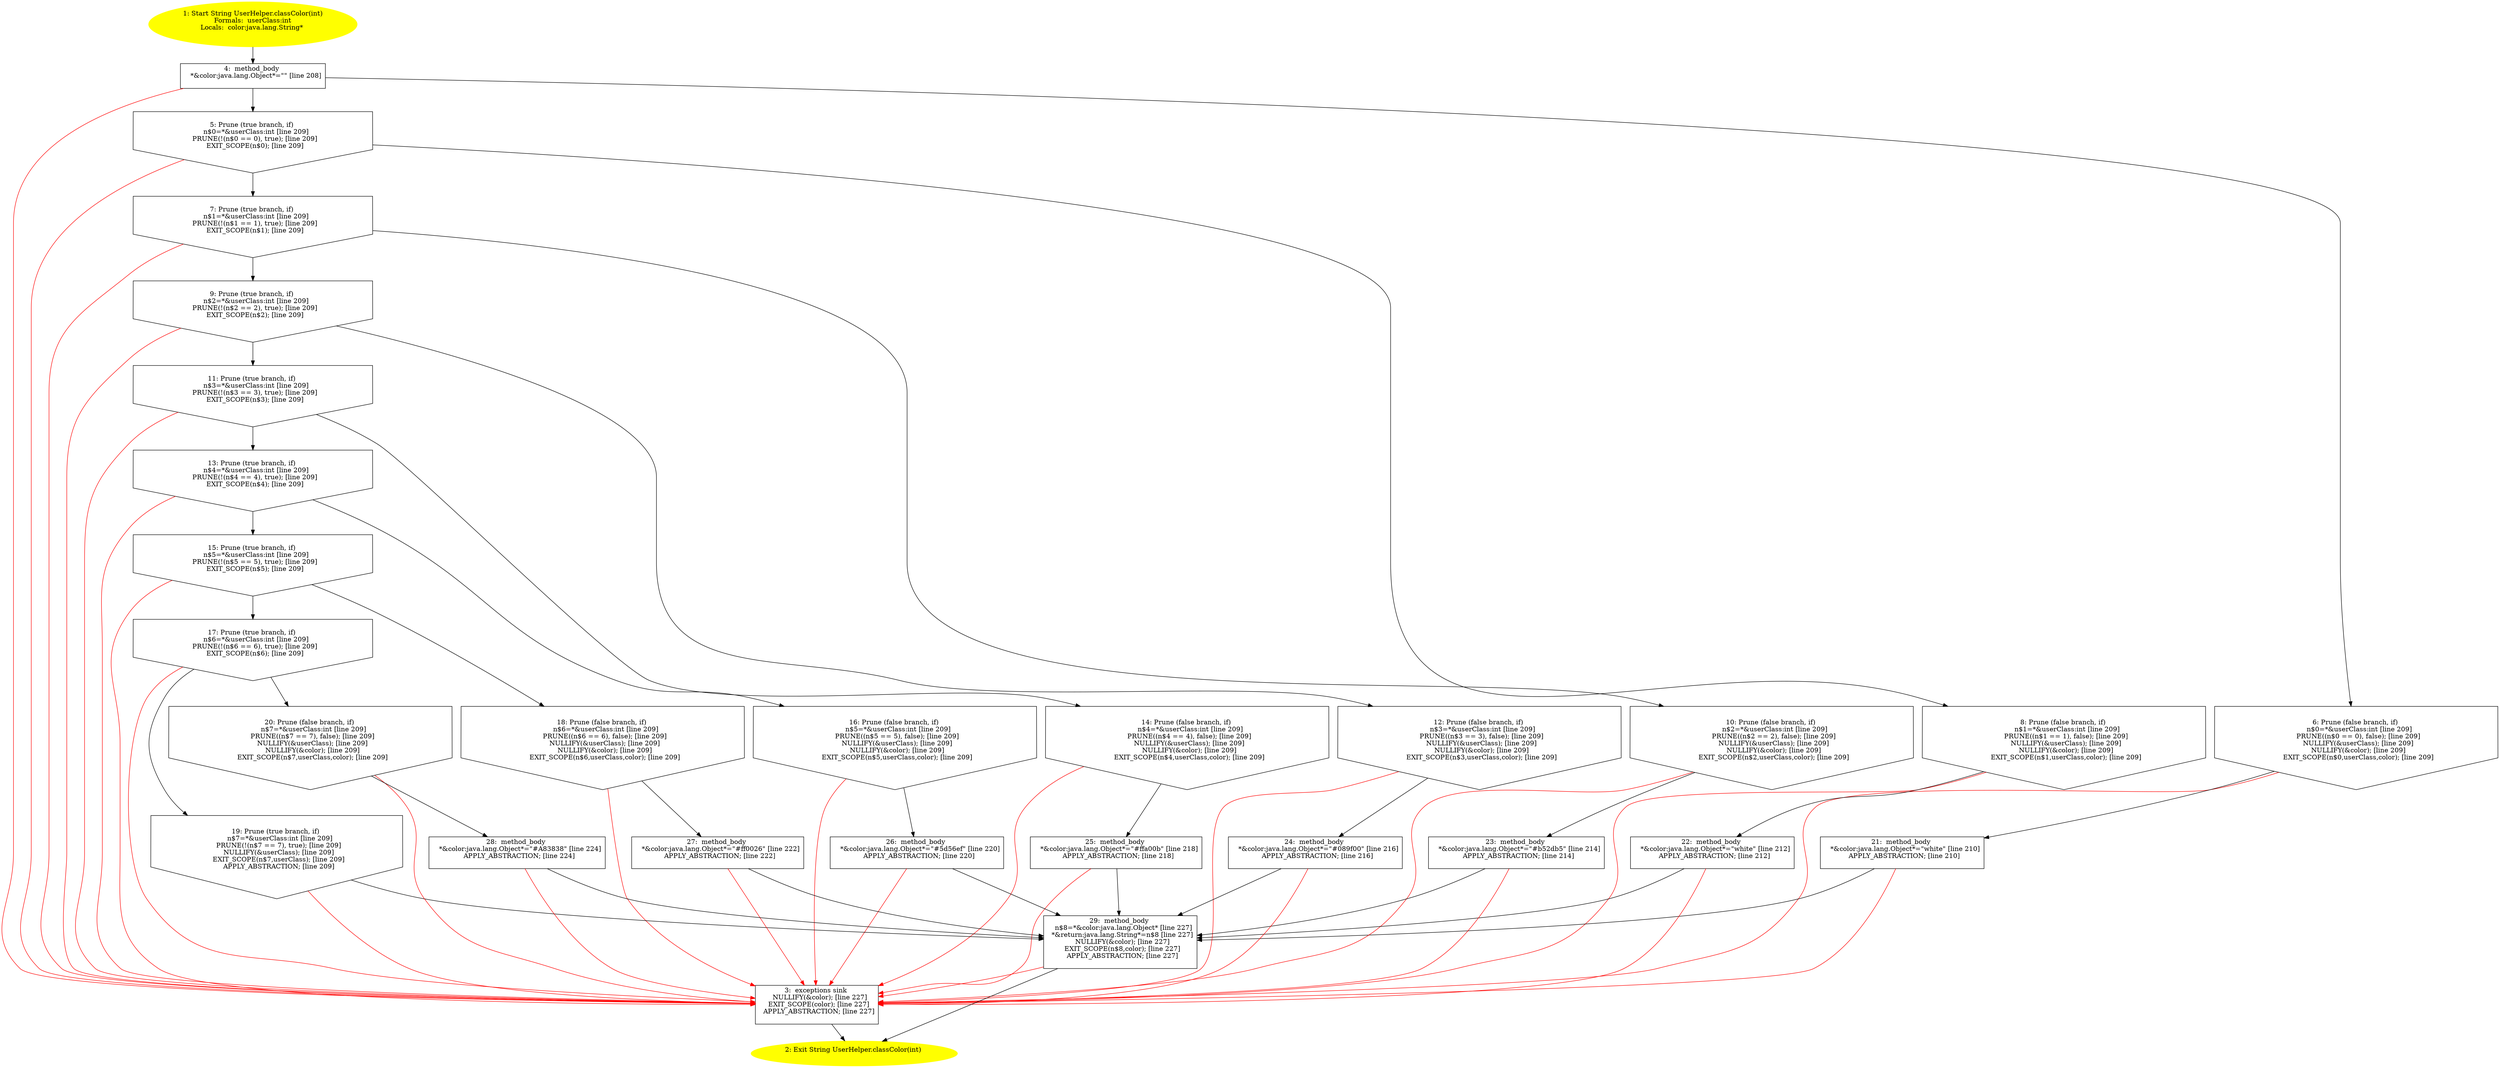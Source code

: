 /* @generated */
digraph cfg {
"com.stn.helpers.UserHelper.classColor(int):java.lang.String.a285087611764bdb571713fc1d5e6326_1" [label="1: Start String UserHelper.classColor(int)\nFormals:  userClass:int\nLocals:  color:java.lang.String* \n  " color=yellow style=filled]
	

	 "com.stn.helpers.UserHelper.classColor(int):java.lang.String.a285087611764bdb571713fc1d5e6326_1" -> "com.stn.helpers.UserHelper.classColor(int):java.lang.String.a285087611764bdb571713fc1d5e6326_4" ;
"com.stn.helpers.UserHelper.classColor(int):java.lang.String.a285087611764bdb571713fc1d5e6326_2" [label="2: Exit String UserHelper.classColor(int) \n  " color=yellow style=filled]
	

"com.stn.helpers.UserHelper.classColor(int):java.lang.String.a285087611764bdb571713fc1d5e6326_3" [label="3:  exceptions sink \n   NULLIFY(&color); [line 227]\n  EXIT_SCOPE(color); [line 227]\n  APPLY_ABSTRACTION; [line 227]\n " shape="box"]
	

	 "com.stn.helpers.UserHelper.classColor(int):java.lang.String.a285087611764bdb571713fc1d5e6326_3" -> "com.stn.helpers.UserHelper.classColor(int):java.lang.String.a285087611764bdb571713fc1d5e6326_2" ;
"com.stn.helpers.UserHelper.classColor(int):java.lang.String.a285087611764bdb571713fc1d5e6326_4" [label="4:  method_body \n   *&color:java.lang.Object*=\"\" [line 208]\n " shape="box"]
	

	 "com.stn.helpers.UserHelper.classColor(int):java.lang.String.a285087611764bdb571713fc1d5e6326_4" -> "com.stn.helpers.UserHelper.classColor(int):java.lang.String.a285087611764bdb571713fc1d5e6326_5" ;
	 "com.stn.helpers.UserHelper.classColor(int):java.lang.String.a285087611764bdb571713fc1d5e6326_4" -> "com.stn.helpers.UserHelper.classColor(int):java.lang.String.a285087611764bdb571713fc1d5e6326_6" ;
	 "com.stn.helpers.UserHelper.classColor(int):java.lang.String.a285087611764bdb571713fc1d5e6326_4" -> "com.stn.helpers.UserHelper.classColor(int):java.lang.String.a285087611764bdb571713fc1d5e6326_3" [color="red" ];
"com.stn.helpers.UserHelper.classColor(int):java.lang.String.a285087611764bdb571713fc1d5e6326_5" [label="5: Prune (true branch, if) \n   n$0=*&userClass:int [line 209]\n  PRUNE(!(n$0 == 0), true); [line 209]\n  EXIT_SCOPE(n$0); [line 209]\n " shape="invhouse"]
	

	 "com.stn.helpers.UserHelper.classColor(int):java.lang.String.a285087611764bdb571713fc1d5e6326_5" -> "com.stn.helpers.UserHelper.classColor(int):java.lang.String.a285087611764bdb571713fc1d5e6326_7" ;
	 "com.stn.helpers.UserHelper.classColor(int):java.lang.String.a285087611764bdb571713fc1d5e6326_5" -> "com.stn.helpers.UserHelper.classColor(int):java.lang.String.a285087611764bdb571713fc1d5e6326_8" ;
	 "com.stn.helpers.UserHelper.classColor(int):java.lang.String.a285087611764bdb571713fc1d5e6326_5" -> "com.stn.helpers.UserHelper.classColor(int):java.lang.String.a285087611764bdb571713fc1d5e6326_3" [color="red" ];
"com.stn.helpers.UserHelper.classColor(int):java.lang.String.a285087611764bdb571713fc1d5e6326_6" [label="6: Prune (false branch, if) \n   n$0=*&userClass:int [line 209]\n  PRUNE((n$0 == 0), false); [line 209]\n  NULLIFY(&userClass); [line 209]\n  NULLIFY(&color); [line 209]\n  EXIT_SCOPE(n$0,userClass,color); [line 209]\n " shape="invhouse"]
	

	 "com.stn.helpers.UserHelper.classColor(int):java.lang.String.a285087611764bdb571713fc1d5e6326_6" -> "com.stn.helpers.UserHelper.classColor(int):java.lang.String.a285087611764bdb571713fc1d5e6326_21" ;
	 "com.stn.helpers.UserHelper.classColor(int):java.lang.String.a285087611764bdb571713fc1d5e6326_6" -> "com.stn.helpers.UserHelper.classColor(int):java.lang.String.a285087611764bdb571713fc1d5e6326_3" [color="red" ];
"com.stn.helpers.UserHelper.classColor(int):java.lang.String.a285087611764bdb571713fc1d5e6326_7" [label="7: Prune (true branch, if) \n   n$1=*&userClass:int [line 209]\n  PRUNE(!(n$1 == 1), true); [line 209]\n  EXIT_SCOPE(n$1); [line 209]\n " shape="invhouse"]
	

	 "com.stn.helpers.UserHelper.classColor(int):java.lang.String.a285087611764bdb571713fc1d5e6326_7" -> "com.stn.helpers.UserHelper.classColor(int):java.lang.String.a285087611764bdb571713fc1d5e6326_9" ;
	 "com.stn.helpers.UserHelper.classColor(int):java.lang.String.a285087611764bdb571713fc1d5e6326_7" -> "com.stn.helpers.UserHelper.classColor(int):java.lang.String.a285087611764bdb571713fc1d5e6326_10" ;
	 "com.stn.helpers.UserHelper.classColor(int):java.lang.String.a285087611764bdb571713fc1d5e6326_7" -> "com.stn.helpers.UserHelper.classColor(int):java.lang.String.a285087611764bdb571713fc1d5e6326_3" [color="red" ];
"com.stn.helpers.UserHelper.classColor(int):java.lang.String.a285087611764bdb571713fc1d5e6326_8" [label="8: Prune (false branch, if) \n   n$1=*&userClass:int [line 209]\n  PRUNE((n$1 == 1), false); [line 209]\n  NULLIFY(&userClass); [line 209]\n  NULLIFY(&color); [line 209]\n  EXIT_SCOPE(n$1,userClass,color); [line 209]\n " shape="invhouse"]
	

	 "com.stn.helpers.UserHelper.classColor(int):java.lang.String.a285087611764bdb571713fc1d5e6326_8" -> "com.stn.helpers.UserHelper.classColor(int):java.lang.String.a285087611764bdb571713fc1d5e6326_22" ;
	 "com.stn.helpers.UserHelper.classColor(int):java.lang.String.a285087611764bdb571713fc1d5e6326_8" -> "com.stn.helpers.UserHelper.classColor(int):java.lang.String.a285087611764bdb571713fc1d5e6326_3" [color="red" ];
"com.stn.helpers.UserHelper.classColor(int):java.lang.String.a285087611764bdb571713fc1d5e6326_9" [label="9: Prune (true branch, if) \n   n$2=*&userClass:int [line 209]\n  PRUNE(!(n$2 == 2), true); [line 209]\n  EXIT_SCOPE(n$2); [line 209]\n " shape="invhouse"]
	

	 "com.stn.helpers.UserHelper.classColor(int):java.lang.String.a285087611764bdb571713fc1d5e6326_9" -> "com.stn.helpers.UserHelper.classColor(int):java.lang.String.a285087611764bdb571713fc1d5e6326_11" ;
	 "com.stn.helpers.UserHelper.classColor(int):java.lang.String.a285087611764bdb571713fc1d5e6326_9" -> "com.stn.helpers.UserHelper.classColor(int):java.lang.String.a285087611764bdb571713fc1d5e6326_12" ;
	 "com.stn.helpers.UserHelper.classColor(int):java.lang.String.a285087611764bdb571713fc1d5e6326_9" -> "com.stn.helpers.UserHelper.classColor(int):java.lang.String.a285087611764bdb571713fc1d5e6326_3" [color="red" ];
"com.stn.helpers.UserHelper.classColor(int):java.lang.String.a285087611764bdb571713fc1d5e6326_10" [label="10: Prune (false branch, if) \n   n$2=*&userClass:int [line 209]\n  PRUNE((n$2 == 2), false); [line 209]\n  NULLIFY(&userClass); [line 209]\n  NULLIFY(&color); [line 209]\n  EXIT_SCOPE(n$2,userClass,color); [line 209]\n " shape="invhouse"]
	

	 "com.stn.helpers.UserHelper.classColor(int):java.lang.String.a285087611764bdb571713fc1d5e6326_10" -> "com.stn.helpers.UserHelper.classColor(int):java.lang.String.a285087611764bdb571713fc1d5e6326_23" ;
	 "com.stn.helpers.UserHelper.classColor(int):java.lang.String.a285087611764bdb571713fc1d5e6326_10" -> "com.stn.helpers.UserHelper.classColor(int):java.lang.String.a285087611764bdb571713fc1d5e6326_3" [color="red" ];
"com.stn.helpers.UserHelper.classColor(int):java.lang.String.a285087611764bdb571713fc1d5e6326_11" [label="11: Prune (true branch, if) \n   n$3=*&userClass:int [line 209]\n  PRUNE(!(n$3 == 3), true); [line 209]\n  EXIT_SCOPE(n$3); [line 209]\n " shape="invhouse"]
	

	 "com.stn.helpers.UserHelper.classColor(int):java.lang.String.a285087611764bdb571713fc1d5e6326_11" -> "com.stn.helpers.UserHelper.classColor(int):java.lang.String.a285087611764bdb571713fc1d5e6326_13" ;
	 "com.stn.helpers.UserHelper.classColor(int):java.lang.String.a285087611764bdb571713fc1d5e6326_11" -> "com.stn.helpers.UserHelper.classColor(int):java.lang.String.a285087611764bdb571713fc1d5e6326_14" ;
	 "com.stn.helpers.UserHelper.classColor(int):java.lang.String.a285087611764bdb571713fc1d5e6326_11" -> "com.stn.helpers.UserHelper.classColor(int):java.lang.String.a285087611764bdb571713fc1d5e6326_3" [color="red" ];
"com.stn.helpers.UserHelper.classColor(int):java.lang.String.a285087611764bdb571713fc1d5e6326_12" [label="12: Prune (false branch, if) \n   n$3=*&userClass:int [line 209]\n  PRUNE((n$3 == 3), false); [line 209]\n  NULLIFY(&userClass); [line 209]\n  NULLIFY(&color); [line 209]\n  EXIT_SCOPE(n$3,userClass,color); [line 209]\n " shape="invhouse"]
	

	 "com.stn.helpers.UserHelper.classColor(int):java.lang.String.a285087611764bdb571713fc1d5e6326_12" -> "com.stn.helpers.UserHelper.classColor(int):java.lang.String.a285087611764bdb571713fc1d5e6326_24" ;
	 "com.stn.helpers.UserHelper.classColor(int):java.lang.String.a285087611764bdb571713fc1d5e6326_12" -> "com.stn.helpers.UserHelper.classColor(int):java.lang.String.a285087611764bdb571713fc1d5e6326_3" [color="red" ];
"com.stn.helpers.UserHelper.classColor(int):java.lang.String.a285087611764bdb571713fc1d5e6326_13" [label="13: Prune (true branch, if) \n   n$4=*&userClass:int [line 209]\n  PRUNE(!(n$4 == 4), true); [line 209]\n  EXIT_SCOPE(n$4); [line 209]\n " shape="invhouse"]
	

	 "com.stn.helpers.UserHelper.classColor(int):java.lang.String.a285087611764bdb571713fc1d5e6326_13" -> "com.stn.helpers.UserHelper.classColor(int):java.lang.String.a285087611764bdb571713fc1d5e6326_15" ;
	 "com.stn.helpers.UserHelper.classColor(int):java.lang.String.a285087611764bdb571713fc1d5e6326_13" -> "com.stn.helpers.UserHelper.classColor(int):java.lang.String.a285087611764bdb571713fc1d5e6326_16" ;
	 "com.stn.helpers.UserHelper.classColor(int):java.lang.String.a285087611764bdb571713fc1d5e6326_13" -> "com.stn.helpers.UserHelper.classColor(int):java.lang.String.a285087611764bdb571713fc1d5e6326_3" [color="red" ];
"com.stn.helpers.UserHelper.classColor(int):java.lang.String.a285087611764bdb571713fc1d5e6326_14" [label="14: Prune (false branch, if) \n   n$4=*&userClass:int [line 209]\n  PRUNE((n$4 == 4), false); [line 209]\n  NULLIFY(&userClass); [line 209]\n  NULLIFY(&color); [line 209]\n  EXIT_SCOPE(n$4,userClass,color); [line 209]\n " shape="invhouse"]
	

	 "com.stn.helpers.UserHelper.classColor(int):java.lang.String.a285087611764bdb571713fc1d5e6326_14" -> "com.stn.helpers.UserHelper.classColor(int):java.lang.String.a285087611764bdb571713fc1d5e6326_25" ;
	 "com.stn.helpers.UserHelper.classColor(int):java.lang.String.a285087611764bdb571713fc1d5e6326_14" -> "com.stn.helpers.UserHelper.classColor(int):java.lang.String.a285087611764bdb571713fc1d5e6326_3" [color="red" ];
"com.stn.helpers.UserHelper.classColor(int):java.lang.String.a285087611764bdb571713fc1d5e6326_15" [label="15: Prune (true branch, if) \n   n$5=*&userClass:int [line 209]\n  PRUNE(!(n$5 == 5), true); [line 209]\n  EXIT_SCOPE(n$5); [line 209]\n " shape="invhouse"]
	

	 "com.stn.helpers.UserHelper.classColor(int):java.lang.String.a285087611764bdb571713fc1d5e6326_15" -> "com.stn.helpers.UserHelper.classColor(int):java.lang.String.a285087611764bdb571713fc1d5e6326_17" ;
	 "com.stn.helpers.UserHelper.classColor(int):java.lang.String.a285087611764bdb571713fc1d5e6326_15" -> "com.stn.helpers.UserHelper.classColor(int):java.lang.String.a285087611764bdb571713fc1d5e6326_18" ;
	 "com.stn.helpers.UserHelper.classColor(int):java.lang.String.a285087611764bdb571713fc1d5e6326_15" -> "com.stn.helpers.UserHelper.classColor(int):java.lang.String.a285087611764bdb571713fc1d5e6326_3" [color="red" ];
"com.stn.helpers.UserHelper.classColor(int):java.lang.String.a285087611764bdb571713fc1d5e6326_16" [label="16: Prune (false branch, if) \n   n$5=*&userClass:int [line 209]\n  PRUNE((n$5 == 5), false); [line 209]\n  NULLIFY(&userClass); [line 209]\n  NULLIFY(&color); [line 209]\n  EXIT_SCOPE(n$5,userClass,color); [line 209]\n " shape="invhouse"]
	

	 "com.stn.helpers.UserHelper.classColor(int):java.lang.String.a285087611764bdb571713fc1d5e6326_16" -> "com.stn.helpers.UserHelper.classColor(int):java.lang.String.a285087611764bdb571713fc1d5e6326_26" ;
	 "com.stn.helpers.UserHelper.classColor(int):java.lang.String.a285087611764bdb571713fc1d5e6326_16" -> "com.stn.helpers.UserHelper.classColor(int):java.lang.String.a285087611764bdb571713fc1d5e6326_3" [color="red" ];
"com.stn.helpers.UserHelper.classColor(int):java.lang.String.a285087611764bdb571713fc1d5e6326_17" [label="17: Prune (true branch, if) \n   n$6=*&userClass:int [line 209]\n  PRUNE(!(n$6 == 6), true); [line 209]\n  EXIT_SCOPE(n$6); [line 209]\n " shape="invhouse"]
	

	 "com.stn.helpers.UserHelper.classColor(int):java.lang.String.a285087611764bdb571713fc1d5e6326_17" -> "com.stn.helpers.UserHelper.classColor(int):java.lang.String.a285087611764bdb571713fc1d5e6326_19" ;
	 "com.stn.helpers.UserHelper.classColor(int):java.lang.String.a285087611764bdb571713fc1d5e6326_17" -> "com.stn.helpers.UserHelper.classColor(int):java.lang.String.a285087611764bdb571713fc1d5e6326_20" ;
	 "com.stn.helpers.UserHelper.classColor(int):java.lang.String.a285087611764bdb571713fc1d5e6326_17" -> "com.stn.helpers.UserHelper.classColor(int):java.lang.String.a285087611764bdb571713fc1d5e6326_3" [color="red" ];
"com.stn.helpers.UserHelper.classColor(int):java.lang.String.a285087611764bdb571713fc1d5e6326_18" [label="18: Prune (false branch, if) \n   n$6=*&userClass:int [line 209]\n  PRUNE((n$6 == 6), false); [line 209]\n  NULLIFY(&userClass); [line 209]\n  NULLIFY(&color); [line 209]\n  EXIT_SCOPE(n$6,userClass,color); [line 209]\n " shape="invhouse"]
	

	 "com.stn.helpers.UserHelper.classColor(int):java.lang.String.a285087611764bdb571713fc1d5e6326_18" -> "com.stn.helpers.UserHelper.classColor(int):java.lang.String.a285087611764bdb571713fc1d5e6326_27" ;
	 "com.stn.helpers.UserHelper.classColor(int):java.lang.String.a285087611764bdb571713fc1d5e6326_18" -> "com.stn.helpers.UserHelper.classColor(int):java.lang.String.a285087611764bdb571713fc1d5e6326_3" [color="red" ];
"com.stn.helpers.UserHelper.classColor(int):java.lang.String.a285087611764bdb571713fc1d5e6326_19" [label="19: Prune (true branch, if) \n   n$7=*&userClass:int [line 209]\n  PRUNE(!(n$7 == 7), true); [line 209]\n  NULLIFY(&userClass); [line 209]\n  EXIT_SCOPE(n$7,userClass); [line 209]\n  APPLY_ABSTRACTION; [line 209]\n " shape="invhouse"]
	

	 "com.stn.helpers.UserHelper.classColor(int):java.lang.String.a285087611764bdb571713fc1d5e6326_19" -> "com.stn.helpers.UserHelper.classColor(int):java.lang.String.a285087611764bdb571713fc1d5e6326_29" ;
	 "com.stn.helpers.UserHelper.classColor(int):java.lang.String.a285087611764bdb571713fc1d5e6326_19" -> "com.stn.helpers.UserHelper.classColor(int):java.lang.String.a285087611764bdb571713fc1d5e6326_3" [color="red" ];
"com.stn.helpers.UserHelper.classColor(int):java.lang.String.a285087611764bdb571713fc1d5e6326_20" [label="20: Prune (false branch, if) \n   n$7=*&userClass:int [line 209]\n  PRUNE((n$7 == 7), false); [line 209]\n  NULLIFY(&userClass); [line 209]\n  NULLIFY(&color); [line 209]\n  EXIT_SCOPE(n$7,userClass,color); [line 209]\n " shape="invhouse"]
	

	 "com.stn.helpers.UserHelper.classColor(int):java.lang.String.a285087611764bdb571713fc1d5e6326_20" -> "com.stn.helpers.UserHelper.classColor(int):java.lang.String.a285087611764bdb571713fc1d5e6326_28" ;
	 "com.stn.helpers.UserHelper.classColor(int):java.lang.String.a285087611764bdb571713fc1d5e6326_20" -> "com.stn.helpers.UserHelper.classColor(int):java.lang.String.a285087611764bdb571713fc1d5e6326_3" [color="red" ];
"com.stn.helpers.UserHelper.classColor(int):java.lang.String.a285087611764bdb571713fc1d5e6326_21" [label="21:  method_body \n   *&color:java.lang.Object*=\"white\" [line 210]\n  APPLY_ABSTRACTION; [line 210]\n " shape="box"]
	

	 "com.stn.helpers.UserHelper.classColor(int):java.lang.String.a285087611764bdb571713fc1d5e6326_21" -> "com.stn.helpers.UserHelper.classColor(int):java.lang.String.a285087611764bdb571713fc1d5e6326_29" ;
	 "com.stn.helpers.UserHelper.classColor(int):java.lang.String.a285087611764bdb571713fc1d5e6326_21" -> "com.stn.helpers.UserHelper.classColor(int):java.lang.String.a285087611764bdb571713fc1d5e6326_3" [color="red" ];
"com.stn.helpers.UserHelper.classColor(int):java.lang.String.a285087611764bdb571713fc1d5e6326_22" [label="22:  method_body \n   *&color:java.lang.Object*=\"white\" [line 212]\n  APPLY_ABSTRACTION; [line 212]\n " shape="box"]
	

	 "com.stn.helpers.UserHelper.classColor(int):java.lang.String.a285087611764bdb571713fc1d5e6326_22" -> "com.stn.helpers.UserHelper.classColor(int):java.lang.String.a285087611764bdb571713fc1d5e6326_29" ;
	 "com.stn.helpers.UserHelper.classColor(int):java.lang.String.a285087611764bdb571713fc1d5e6326_22" -> "com.stn.helpers.UserHelper.classColor(int):java.lang.String.a285087611764bdb571713fc1d5e6326_3" [color="red" ];
"com.stn.helpers.UserHelper.classColor(int):java.lang.String.a285087611764bdb571713fc1d5e6326_23" [label="23:  method_body \n   *&color:java.lang.Object*=\"#b52db5\" [line 214]\n  APPLY_ABSTRACTION; [line 214]\n " shape="box"]
	

	 "com.stn.helpers.UserHelper.classColor(int):java.lang.String.a285087611764bdb571713fc1d5e6326_23" -> "com.stn.helpers.UserHelper.classColor(int):java.lang.String.a285087611764bdb571713fc1d5e6326_29" ;
	 "com.stn.helpers.UserHelper.classColor(int):java.lang.String.a285087611764bdb571713fc1d5e6326_23" -> "com.stn.helpers.UserHelper.classColor(int):java.lang.String.a285087611764bdb571713fc1d5e6326_3" [color="red" ];
"com.stn.helpers.UserHelper.classColor(int):java.lang.String.a285087611764bdb571713fc1d5e6326_24" [label="24:  method_body \n   *&color:java.lang.Object*=\"#089f00\" [line 216]\n  APPLY_ABSTRACTION; [line 216]\n " shape="box"]
	

	 "com.stn.helpers.UserHelper.classColor(int):java.lang.String.a285087611764bdb571713fc1d5e6326_24" -> "com.stn.helpers.UserHelper.classColor(int):java.lang.String.a285087611764bdb571713fc1d5e6326_29" ;
	 "com.stn.helpers.UserHelper.classColor(int):java.lang.String.a285087611764bdb571713fc1d5e6326_24" -> "com.stn.helpers.UserHelper.classColor(int):java.lang.String.a285087611764bdb571713fc1d5e6326_3" [color="red" ];
"com.stn.helpers.UserHelper.classColor(int):java.lang.String.a285087611764bdb571713fc1d5e6326_25" [label="25:  method_body \n   *&color:java.lang.Object*=\"#ffa00b\" [line 218]\n  APPLY_ABSTRACTION; [line 218]\n " shape="box"]
	

	 "com.stn.helpers.UserHelper.classColor(int):java.lang.String.a285087611764bdb571713fc1d5e6326_25" -> "com.stn.helpers.UserHelper.classColor(int):java.lang.String.a285087611764bdb571713fc1d5e6326_29" ;
	 "com.stn.helpers.UserHelper.classColor(int):java.lang.String.a285087611764bdb571713fc1d5e6326_25" -> "com.stn.helpers.UserHelper.classColor(int):java.lang.String.a285087611764bdb571713fc1d5e6326_3" [color="red" ];
"com.stn.helpers.UserHelper.classColor(int):java.lang.String.a285087611764bdb571713fc1d5e6326_26" [label="26:  method_body \n   *&color:java.lang.Object*=\"#5d56ef\" [line 220]\n  APPLY_ABSTRACTION; [line 220]\n " shape="box"]
	

	 "com.stn.helpers.UserHelper.classColor(int):java.lang.String.a285087611764bdb571713fc1d5e6326_26" -> "com.stn.helpers.UserHelper.classColor(int):java.lang.String.a285087611764bdb571713fc1d5e6326_29" ;
	 "com.stn.helpers.UserHelper.classColor(int):java.lang.String.a285087611764bdb571713fc1d5e6326_26" -> "com.stn.helpers.UserHelper.classColor(int):java.lang.String.a285087611764bdb571713fc1d5e6326_3" [color="red" ];
"com.stn.helpers.UserHelper.classColor(int):java.lang.String.a285087611764bdb571713fc1d5e6326_27" [label="27:  method_body \n   *&color:java.lang.Object*=\"#ff0026\" [line 222]\n  APPLY_ABSTRACTION; [line 222]\n " shape="box"]
	

	 "com.stn.helpers.UserHelper.classColor(int):java.lang.String.a285087611764bdb571713fc1d5e6326_27" -> "com.stn.helpers.UserHelper.classColor(int):java.lang.String.a285087611764bdb571713fc1d5e6326_29" ;
	 "com.stn.helpers.UserHelper.classColor(int):java.lang.String.a285087611764bdb571713fc1d5e6326_27" -> "com.stn.helpers.UserHelper.classColor(int):java.lang.String.a285087611764bdb571713fc1d5e6326_3" [color="red" ];
"com.stn.helpers.UserHelper.classColor(int):java.lang.String.a285087611764bdb571713fc1d5e6326_28" [label="28:  method_body \n   *&color:java.lang.Object*=\"#A83838\" [line 224]\n  APPLY_ABSTRACTION; [line 224]\n " shape="box"]
	

	 "com.stn.helpers.UserHelper.classColor(int):java.lang.String.a285087611764bdb571713fc1d5e6326_28" -> "com.stn.helpers.UserHelper.classColor(int):java.lang.String.a285087611764bdb571713fc1d5e6326_29" ;
	 "com.stn.helpers.UserHelper.classColor(int):java.lang.String.a285087611764bdb571713fc1d5e6326_28" -> "com.stn.helpers.UserHelper.classColor(int):java.lang.String.a285087611764bdb571713fc1d5e6326_3" [color="red" ];
"com.stn.helpers.UserHelper.classColor(int):java.lang.String.a285087611764bdb571713fc1d5e6326_29" [label="29:  method_body \n   n$8=*&color:java.lang.Object* [line 227]\n  *&return:java.lang.String*=n$8 [line 227]\n  NULLIFY(&color); [line 227]\n  EXIT_SCOPE(n$8,color); [line 227]\n  APPLY_ABSTRACTION; [line 227]\n " shape="box"]
	

	 "com.stn.helpers.UserHelper.classColor(int):java.lang.String.a285087611764bdb571713fc1d5e6326_29" -> "com.stn.helpers.UserHelper.classColor(int):java.lang.String.a285087611764bdb571713fc1d5e6326_2" ;
	 "com.stn.helpers.UserHelper.classColor(int):java.lang.String.a285087611764bdb571713fc1d5e6326_29" -> "com.stn.helpers.UserHelper.classColor(int):java.lang.String.a285087611764bdb571713fc1d5e6326_3" [color="red" ];
}
